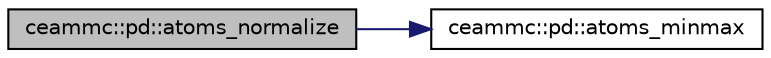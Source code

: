 digraph "ceammc::pd::atoms_normalize"
{
  edge [fontname="Helvetica",fontsize="10",labelfontname="Helvetica",labelfontsize="10"];
  node [fontname="Helvetica",fontsize="10",shape=record];
  rankdir="LR";
  Node1 [label="ceammc::pd::atoms_normalize",height=0.2,width=0.4,color="black", fillcolor="grey75", style="filled" fontcolor="black"];
  Node1 -> Node2 [color="midnightblue",fontsize="10",style="solid",fontname="Helvetica"];
  Node2 [label="ceammc::pd::atoms_minmax",height=0.2,width=0.4,color="black", fillcolor="white", style="filled",URL="$namespaceceammc_1_1pd.html#a616d4de600d3d80dd42317c4bb43826d"];
}
